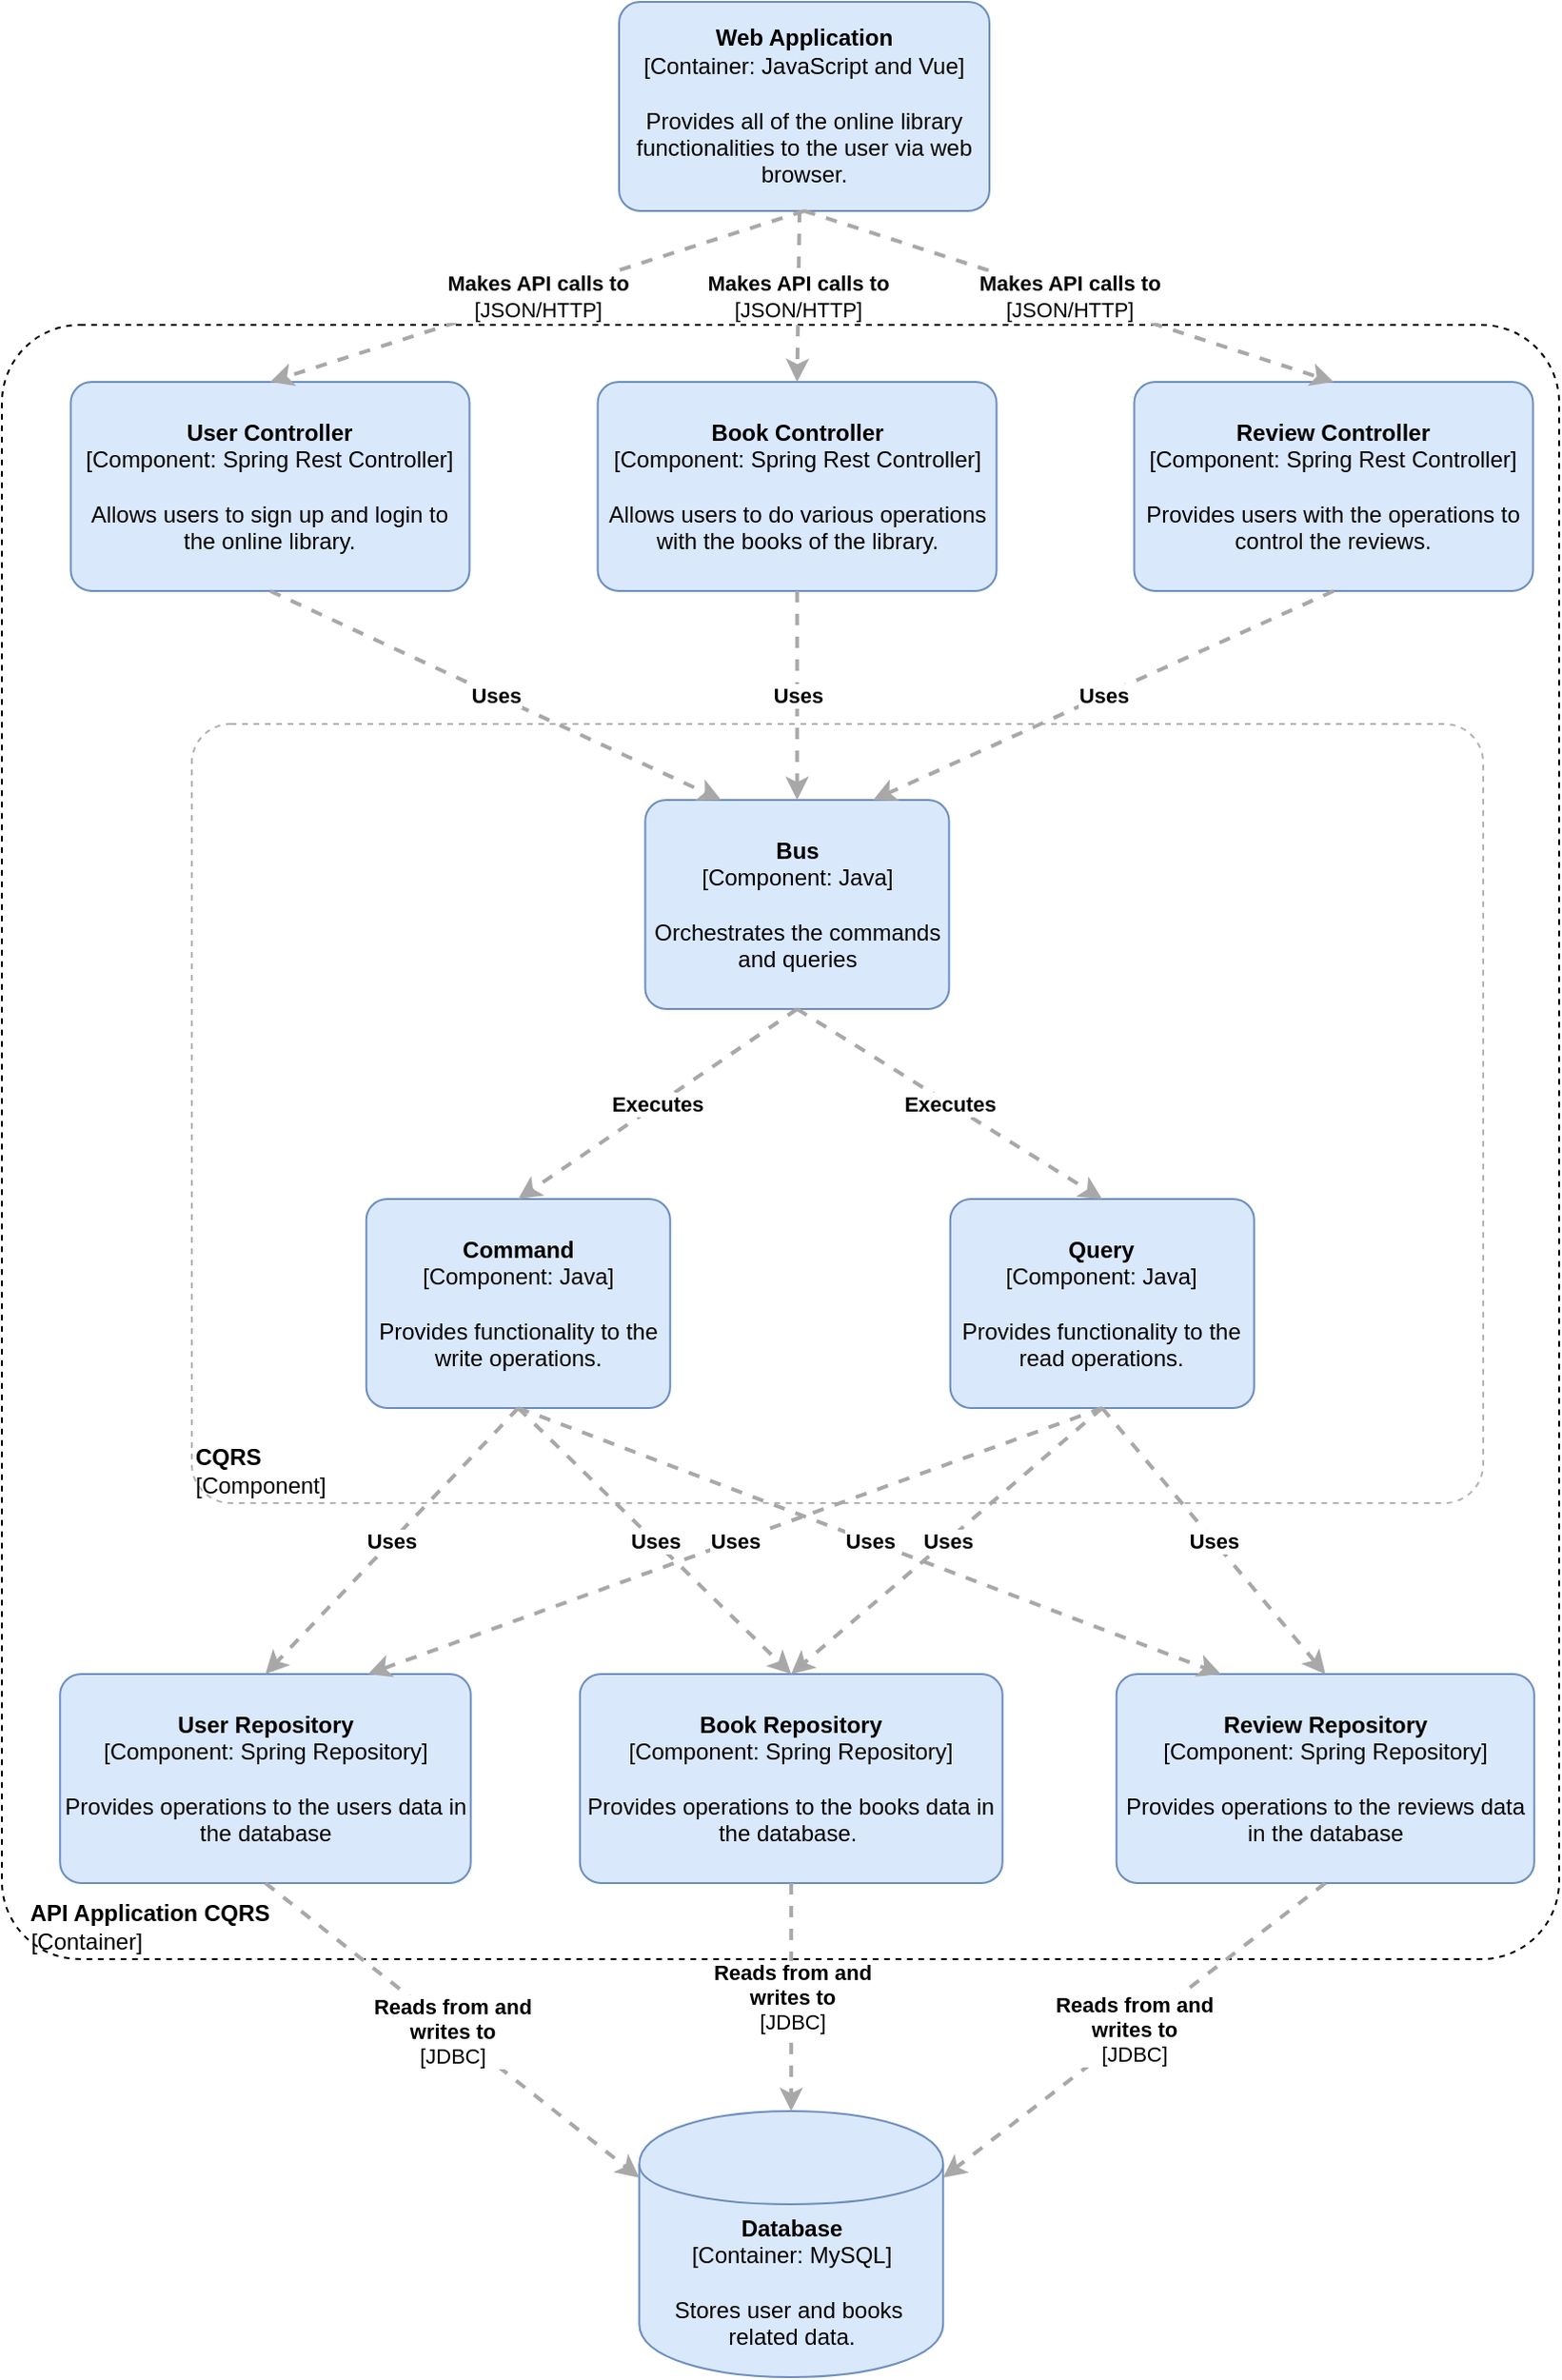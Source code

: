 <mxfile version="13.1.14" type="device"><diagram id="uTKBzoCVRwMpdwbcTj_k" name="Page-1"><mxGraphModel dx="1422" dy="794" grid="1" gridSize="10" guides="1" tooltips="1" connect="1" arrows="1" fold="1" page="1" pageScale="1" pageWidth="850" pageHeight="1100" math="0" shadow="0"><root><mxCell id="0"/><mxCell id="1" parent="0"/><mxCell id="_7HikPZ5ALkjJreOeqb0-35" value="&lt;div style=&quot;text-align: left&quot;&gt;name&lt;/div&gt;&lt;div style=&quot;text-align: left&quot;&gt;[applicationAndVersion]&lt;/div&gt;" style="rounded=1;whiteSpace=wrap;html=1;labelBackgroundColor=none;fillColor=#ffffff;fontColor=#000000;align=left;arcSize=5;strokeColor=#000000;verticalAlign=bottom;points=[[0.25,0,0],[0.5,0,0],[0.75,0,0],[1,0.25,0],[1,0.5,0],[1,0.75,0],[0.75,1,0],[0.5,1,0],[0.25,1,0],[0,0.75,0],[0,0.5,0],[0,0.25,0]];" vertex="1" parent="1"><mxGeometry x="520" y="530" width="200" height="170" as="geometry"/></mxCell><mxCell id="4tXFm0WBIdVFoUEucvA2-1" value="&lt;b&gt;Web Application&lt;/b&gt;&lt;br&gt;&lt;div&gt;[Container:&amp;nbsp;JavaScript and Vue]&lt;/div&gt;&lt;br&gt;&lt;div&gt;Provides all of the online library functionalities to the user via web browser.&lt;/div&gt;" style="rounded=1;whiteSpace=wrap;html=1;labelBackgroundColor=none;fillColor=#dae8fc;fontColor=#000000;align=center;arcSize=10;strokeColor=#6c8ebf;points=[[0.25,0,0],[0.5,0,0],[0.75,0,0],[1,0.25,0],[1,0.5,0],[1,0.75,0],[0.75,1,0],[0.5,1,0],[0.25,1,0],[0,0.75,0],[0,0.5,0],[0,0.25,0]];" parent="1" vertex="1"><mxGeometry x="345" y="10" width="195" height="110" as="geometry"/></mxCell><mxCell id="4tXFm0WBIdVFoUEucvA2-2" value="&lt;div style=&quot;text-align: left&quot;&gt;&lt;span style=&quot;text-align: center&quot;&gt;&lt;b&gt;&amp;nbsp; &amp;nbsp; API Application CQRS&lt;/b&gt;&lt;/span&gt;&lt;/div&gt;&lt;div style=&quot;text-align: left&quot;&gt;&lt;span style=&quot;text-align: center&quot;&gt;&amp;nbsp; &amp;nbsp; [Container]&lt;/span&gt;&lt;/div&gt;" style="rounded=1;whiteSpace=wrap;html=1;labelBackgroundColor=none;fillColor=#ffffff;fontColor=#000000;align=left;arcSize=5;strokeColor=#000000;verticalAlign=bottom;points=[[0.25,0,0],[0.5,0,0],[0.75,0,0],[1,0.25,0],[1,0.5,0],[1,0.75,0],[0.75,1,0],[0.5,1,0],[0.25,1,0],[0,0.75,0],[0,0.5,0],[0,0.25,0]];dashed=1;" parent="1" vertex="1"><mxGeometry x="20" y="180" width="820" height="860" as="geometry"/></mxCell><mxCell id="4tXFm0WBIdVFoUEucvA2-3" value="&lt;span&gt;&lt;b&gt;User Controller&lt;/b&gt;&lt;/span&gt;&lt;br&gt;&lt;div&gt;[Component:&amp;nbsp;&lt;span&gt;Spring Rest Controller&lt;/span&gt;&lt;span&gt;]&lt;/span&gt;&lt;/div&gt;&lt;br&gt;&lt;div&gt;Allows users to sign up and login to the online library.&lt;/div&gt;" style="rounded=1;whiteSpace=wrap;html=1;labelBackgroundColor=none;fillColor=#dae8fc;fontColor=#000000;align=center;arcSize=10;strokeColor=#6c8ebf;points=[[0.25,0,0],[0.5,0,0],[0.75,0,0],[1,0.25,0],[1,0.5,0],[1,0.75,0],[0.75,1,0],[0.5,1,0],[0.25,1,0],[0,0.75,0],[0,0.5,0],[0,0.25,0]];" parent="1" vertex="1"><mxGeometry x="56.25" y="210" width="210" height="110" as="geometry"/></mxCell><mxCell id="4tXFm0WBIdVFoUEucvA2-4" value="&lt;span&gt;&lt;b&gt;Book Controller&lt;/b&gt;&lt;/span&gt;&lt;br&gt;&lt;div&gt;[Component:&amp;nbsp;Spring Rest Controller&lt;span&gt;]&lt;/span&gt;&lt;/div&gt;&lt;br&gt;&lt;div&gt;Allows users to do various operations with the books of the library.&lt;/div&gt;" style="rounded=1;whiteSpace=wrap;html=1;labelBackgroundColor=none;fillColor=#dae8fc;fontColor=#000000;align=center;arcSize=10;strokeColor=#6c8ebf;points=[[0.25,0,0],[0.5,0,0],[0.75,0,0],[1,0.25,0],[1,0.5,0],[1,0.75,0],[0.75,1,0],[0.5,1,0],[0.25,1,0],[0,0.75,0],[0,0.5,0],[0,0.25,0]];" parent="1" vertex="1"><mxGeometry x="333.75" y="210" width="210" height="110" as="geometry"/></mxCell><mxCell id="4tXFm0WBIdVFoUEucvA2-5" value="&lt;b&gt;Review Controller&lt;/b&gt;&lt;div&gt;[Component:&amp;nbsp;Spring Rest Controller]&lt;/div&gt;&lt;br&gt;&lt;div&gt;Provides users with the operations to control the reviews.&lt;/div&gt;" style="rounded=1;whiteSpace=wrap;html=1;labelBackgroundColor=none;fillColor=#dae8fc;fontColor=#000000;align=center;arcSize=10;strokeColor=#6c8ebf;points=[[0.25,0,0],[0.5,0,0],[0.75,0,0],[1,0.25,0],[1,0.5,0],[1,0.75,0],[0.75,1,0],[0.5,1,0],[0.25,1,0],[0,0.75,0],[0,0.5,0],[0,0.25,0]];" parent="1" vertex="1"><mxGeometry x="616.25" y="210" width="210" height="110" as="geometry"/></mxCell><mxCell id="_7HikPZ5ALkjJreOeqb0-3" value="&lt;b&gt;User Repository&lt;/b&gt;&lt;br&gt;&lt;div&gt;[Component:&amp;nbsp;&lt;span&gt;Spring Repository&lt;/span&gt;&lt;span&gt;]&lt;/span&gt;&lt;/div&gt;&lt;br&gt;&lt;div&gt;Provides operations to the users data in the database&lt;/div&gt;" style="rounded=1;whiteSpace=wrap;html=1;labelBackgroundColor=none;fillColor=#dae8fc;fontColor=#000000;align=center;arcSize=10;strokeColor=#6c8ebf;points=[[0.25,0,0],[0.5,0,0],[0.75,0,0],[1,0.25,0],[1,0.5,0],[1,0.75,0],[0.75,1,0],[0.5,1,0],[0.25,1,0],[0,0.75,0],[0,0.5,0],[0,0.25,0]];" vertex="1" parent="1"><mxGeometry x="50.63" y="890" width="216.25" height="110" as="geometry"/></mxCell><mxCell id="_7HikPZ5ALkjJreOeqb0-5" value="&lt;span&gt;&lt;b&gt;Book Repository&lt;/b&gt;&lt;/span&gt;&lt;br&gt;&lt;div&gt;[Component:&amp;nbsp;&lt;span&gt;Spring Repository&lt;/span&gt;&lt;span&gt;]&lt;/span&gt;&lt;/div&gt;&lt;br&gt;&lt;div&gt;Provides operations to the books data in the database.&amp;nbsp;&lt;/div&gt;" style="rounded=1;whiteSpace=wrap;html=1;labelBackgroundColor=none;fillColor=#dae8fc;fontColor=#000000;align=center;arcSize=10;strokeColor=#6c8ebf;points=[[0.25,0,0],[0.5,0,0],[0.75,0,0],[1,0.25,0],[1,0.5,0],[1,0.75,0],[0.75,1,0],[0.5,1,0],[0.25,1,0],[0,0.75,0],[0,0.5,0],[0,0.25,0]];" vertex="1" parent="1"><mxGeometry x="324.38" y="890" width="222.5" height="110" as="geometry"/></mxCell><mxCell id="_7HikPZ5ALkjJreOeqb0-6" value="&lt;span&gt;&lt;b&gt;Review Repository&lt;/b&gt;&lt;/span&gt;&lt;br&gt;&lt;div&gt;[Component:&amp;nbsp;&lt;span&gt;Spring Repository&lt;/span&gt;&lt;span&gt;]&lt;/span&gt;&lt;/div&gt;&lt;br&gt;&lt;div&gt;Provides operations to the reviews data in the database&lt;/div&gt;" style="rounded=1;whiteSpace=wrap;html=1;labelBackgroundColor=none;fillColor=#dae8fc;fontColor=#000000;align=center;arcSize=10;strokeColor=#6c8ebf;points=[[0.25,0,0],[0.5,0,0],[0.75,0,0],[1,0.25,0],[1,0.5,0],[1,0.75,0],[0.75,1,0],[0.5,1,0],[0.25,1,0],[0,0.75,0],[0,0.5,0],[0,0.25,0]];" vertex="1" parent="1"><mxGeometry x="606.88" y="890" width="220" height="110" as="geometry"/></mxCell><mxCell id="_7HikPZ5ALkjJreOeqb0-7" value="&lt;span&gt;&lt;b&gt;Database&lt;/b&gt;&lt;/span&gt;&lt;div&gt;[Container:&amp;nbsp;MySQL]&lt;/div&gt;&lt;br&gt;&lt;div&gt;Stores user and books&amp;nbsp; related data.&lt;/div&gt;" style="shape=cylinder;whiteSpace=wrap;html=1;boundedLbl=1;rounded=0;labelBackgroundColor=none;fillColor=#dae8fc;fontSize=12;fontColor=#000000;align=center;strokeColor=#6c8ebf;points=[[0.5,0,0],[1,0.25,0],[1,0.5,0],[1,0.75,0],[0.5,1,0],[0,0.75,0],[0,0.5,0],[0,0.25,0]];" vertex="1" parent="1"><mxGeometry x="355.63" y="1120" width="160" height="140" as="geometry"/></mxCell><mxCell id="_7HikPZ5ALkjJreOeqb0-8" value="&lt;div style=&quot;text-align: left&quot;&gt;&lt;div style=&quot;text-align: center&quot;&gt;&lt;b&gt;Makes API calls to&lt;/b&gt;&lt;/div&gt;&lt;div style=&quot;text-align: center&quot;&gt;[JSON/HTTP]&lt;/div&gt;&lt;/div&gt;" style="edgeStyle=none;rounded=0;html=1;entryX=0.5;entryY=0;jettySize=auto;orthogonalLoop=1;strokeColor=#A8A8A8;strokeWidth=2;fontColor=#000000;jumpStyle=none;dashed=1;exitX=0.5;exitY=1;exitDx=0;exitDy=0;exitPerimeter=0;entryDx=0;entryDy=0;entryPerimeter=0;" edge="1" parent="1" source="4tXFm0WBIdVFoUEucvA2-1" target="4tXFm0WBIdVFoUEucvA2-3"><mxGeometry width="200" relative="1" as="geometry"><mxPoint x="320" y="280" as="sourcePoint"/><mxPoint x="520" y="280" as="targetPoint"/></mxGeometry></mxCell><mxCell id="_7HikPZ5ALkjJreOeqb0-9" value="&lt;div style=&quot;text-align: left&quot;&gt;&lt;div style=&quot;text-align: center&quot;&gt;&lt;div&gt;&lt;b&gt;Makes API calls to&lt;/b&gt;&lt;/div&gt;&lt;div&gt;[JSON/HTTP]&lt;/div&gt;&lt;/div&gt;&lt;/div&gt;" style="edgeStyle=none;rounded=0;html=1;entryX=0.5;entryY=0;jettySize=auto;orthogonalLoop=1;strokeColor=#A8A8A8;strokeWidth=2;fontColor=#000000;jumpStyle=none;dashed=1;entryDx=0;entryDy=0;entryPerimeter=0;" edge="1" parent="1" target="4tXFm0WBIdVFoUEucvA2-4"><mxGeometry width="200" relative="1" as="geometry"><mxPoint x="440" y="120" as="sourcePoint"/><mxPoint x="520" y="280" as="targetPoint"/></mxGeometry></mxCell><mxCell id="_7HikPZ5ALkjJreOeqb0-10" value="&lt;div style=&quot;text-align: left&quot;&gt;&lt;div style=&quot;text-align: center&quot;&gt;&lt;div&gt;&lt;b&gt;Makes API calls to&lt;/b&gt;&lt;/div&gt;&lt;div&gt;[JSON/HTTP]&lt;/div&gt;&lt;/div&gt;&lt;/div&gt;" style="edgeStyle=none;rounded=0;html=1;entryX=0.5;entryY=0;jettySize=auto;orthogonalLoop=1;strokeColor=#A8A8A8;strokeWidth=2;fontColor=#000000;jumpStyle=none;dashed=1;exitX=0.5;exitY=1;exitDx=0;exitDy=0;exitPerimeter=0;entryDx=0;entryDy=0;entryPerimeter=0;" edge="1" parent="1" source="4tXFm0WBIdVFoUEucvA2-1" target="4tXFm0WBIdVFoUEucvA2-5"><mxGeometry width="200" relative="1" as="geometry"><mxPoint x="560" y="160" as="sourcePoint"/><mxPoint x="760" y="160" as="targetPoint"/></mxGeometry></mxCell><mxCell id="_7HikPZ5ALkjJreOeqb0-25" value="&lt;div style=&quot;text-align: left&quot;&gt;&lt;div style=&quot;text-align: center&quot;&gt;&lt;b&gt;Reads from and&lt;/b&gt;&lt;/div&gt;&lt;div style=&quot;text-align: center&quot;&gt;&lt;b&gt;writes to&lt;/b&gt;&lt;/div&gt;&lt;div style=&quot;text-align: center&quot;&gt;[JDBC]&lt;/div&gt;&lt;/div&gt;" style="edgeStyle=none;rounded=0;html=1;entryX=1;entryY=0.25;jettySize=auto;orthogonalLoop=1;strokeColor=#A8A8A8;strokeWidth=2;fontColor=#000000;jumpStyle=none;dashed=1;exitX=0.5;exitY=1;exitDx=0;exitDy=0;exitPerimeter=0;entryDx=0;entryDy=0;entryPerimeter=0;" edge="1" parent="1" source="_7HikPZ5ALkjJreOeqb0-6" target="_7HikPZ5ALkjJreOeqb0-7"><mxGeometry width="200" relative="1" as="geometry"><mxPoint x="626.25" y="880" as="sourcePoint"/><mxPoint x="826.25" y="880" as="targetPoint"/></mxGeometry></mxCell><mxCell id="_7HikPZ5ALkjJreOeqb0-26" value="&lt;div style=&quot;text-align: left&quot;&gt;&lt;div style=&quot;text-align: center&quot;&gt;&lt;b&gt;Reads from and&lt;/b&gt;&lt;/div&gt;&lt;div style=&quot;text-align: center&quot;&gt;&lt;b&gt;writes to&lt;/b&gt;&lt;/div&gt;&lt;div style=&quot;text-align: center&quot;&gt;[JDBC]&lt;/div&gt;&lt;/div&gt;" style="edgeStyle=none;rounded=0;html=1;entryX=0.5;entryY=0;jettySize=auto;orthogonalLoop=1;strokeColor=#A8A8A8;strokeWidth=2;fontColor=#000000;jumpStyle=none;dashed=1;exitX=0.5;exitY=1;exitDx=0;exitDy=0;exitPerimeter=0;entryDx=0;entryDy=0;entryPerimeter=0;" edge="1" parent="1" source="_7HikPZ5ALkjJreOeqb0-5" target="_7HikPZ5ALkjJreOeqb0-7"><mxGeometry width="200" relative="1" as="geometry"><mxPoint x="358.75" y="820" as="sourcePoint"/><mxPoint x="558.75" y="820" as="targetPoint"/></mxGeometry></mxCell><mxCell id="_7HikPZ5ALkjJreOeqb0-27" value="&lt;div style=&quot;text-align: left&quot;&gt;&lt;div style=&quot;text-align: center&quot;&gt;&lt;b&gt;Reads from and&lt;/b&gt;&lt;/div&gt;&lt;div style=&quot;text-align: center&quot;&gt;&lt;b&gt;writes to&lt;/b&gt;&lt;/div&gt;&lt;div style=&quot;text-align: center&quot;&gt;[JDBC]&lt;/div&gt;&lt;/div&gt;" style="edgeStyle=none;rounded=0;html=1;entryX=0;entryY=0.25;jettySize=auto;orthogonalLoop=1;strokeColor=#A8A8A8;strokeWidth=2;fontColor=#000000;jumpStyle=none;dashed=1;exitX=0.5;exitY=1;exitDx=0;exitDy=0;exitPerimeter=0;entryDx=0;entryDy=0;entryPerimeter=0;" edge="1" parent="1" source="_7HikPZ5ALkjJreOeqb0-3" target="_7HikPZ5ALkjJreOeqb0-7"><mxGeometry width="200" relative="1" as="geometry"><mxPoint x="150" y="800" as="sourcePoint"/><mxPoint x="350" y="800" as="targetPoint"/></mxGeometry></mxCell><mxCell id="_7HikPZ5ALkjJreOeqb0-36" value="&lt;div style=&quot;text-align: left&quot;&gt;&lt;b&gt;CQRS&lt;/b&gt;&lt;/div&gt;&lt;div style=&quot;text-align: left&quot;&gt;[Component]&lt;/div&gt;" style="rounded=1;whiteSpace=wrap;html=1;labelBackgroundColor=none;fillColor=#ffffff;fontColor=#000000;align=left;arcSize=5;strokeColor=#B3B3B3;verticalAlign=bottom;points=[[0.25,0,0],[0.5,0,0],[0.75,0,0],[1,0.25,0],[1,0.5,0],[1,0.75,0],[0.75,1,0],[0.5,1,0],[0.25,1,0],[0,0.75,0],[0,0.5,0],[0,0.25,0]];dashed=1;" vertex="1" parent="1"><mxGeometry x="120" y="390" width="680" height="410" as="geometry"/></mxCell><mxCell id="_7HikPZ5ALkjJreOeqb0-1" value="&lt;span&gt;&lt;b&gt;Command&lt;/b&gt;&lt;/span&gt;&lt;br&gt;&lt;div&gt;[Component: Java&lt;span&gt;]&lt;/span&gt;&lt;/div&gt;&lt;br&gt;&lt;div&gt;Provides functionality to the write operations.&lt;/div&gt;" style="rounded=1;whiteSpace=wrap;html=1;labelBackgroundColor=none;fillColor=#dae8fc;fontColor=#000000;align=center;arcSize=10;strokeColor=#6c8ebf;points=[[0.25,0,0],[0.5,0,0],[0.75,0,0],[1,0.25,0],[1,0.5,0],[1,0.75,0],[0.75,1,0],[0.5,1,0],[0.25,1,0],[0,0.75,0],[0,0.5,0],[0,0.25,0]];" vertex="1" parent="1"><mxGeometry x="211.88" y="640" width="160" height="110.0" as="geometry"/></mxCell><mxCell id="_7HikPZ5ALkjJreOeqb0-2" value="&lt;span&gt;&lt;b&gt;Query&lt;/b&gt;&lt;/span&gt;&lt;br&gt;&lt;div&gt;[Component:&amp;nbsp;&lt;span&gt;Java&lt;/span&gt;&lt;span&gt;]&lt;/span&gt;&lt;/div&gt;&lt;br&gt;&lt;div&gt;Provides functionality to the read operations.&lt;/div&gt;" style="rounded=1;whiteSpace=wrap;html=1;labelBackgroundColor=none;fillColor=#dae8fc;fontColor=#000000;align=center;arcSize=10;strokeColor=#6c8ebf;points=[[0.25,0,0],[0.5,0,0],[0.75,0,0],[1,0.25,0],[1,0.5,0],[1,0.75,0],[0.75,1,0],[0.5,1,0],[0.25,1,0],[0,0.75,0],[0,0.5,0],[0,0.25,0]];" vertex="1" parent="1"><mxGeometry x="519.38" y="640" width="160" height="110.0" as="geometry"/></mxCell><mxCell id="_7HikPZ5ALkjJreOeqb0-29" value="&lt;b&gt;Bus&lt;/b&gt;&lt;br&gt;&lt;div&gt;[Component:&amp;nbsp;&lt;span&gt;Java&lt;/span&gt;&lt;span&gt;]&lt;/span&gt;&lt;/div&gt;&lt;br&gt;&lt;div&gt;Orchestrates the commands and queries&lt;/div&gt;" style="rounded=1;whiteSpace=wrap;html=1;labelBackgroundColor=none;fillColor=#dae8fc;fontColor=#000000;align=center;arcSize=10;strokeColor=#6c8ebf;points=[[0.25,0,0],[0.5,0,0],[0.75,0,0],[1,0.25,0],[1,0.5,0],[1,0.75,0],[0.75,1,0],[0.5,1,0],[0.25,1,0],[0,0.75,0],[0,0.5,0],[0,0.25,0]];" vertex="1" parent="1"><mxGeometry x="358.75" y="430" width="160" height="110.0" as="geometry"/></mxCell><mxCell id="_7HikPZ5ALkjJreOeqb0-33" value="&lt;div style=&quot;text-align: left&quot;&gt;&lt;div style=&quot;text-align: center&quot;&gt;&lt;b&gt;Executes&lt;/b&gt;&lt;/div&gt;&lt;/div&gt;" style="edgeStyle=none;rounded=0;html=1;entryX=0.5;entryY=0;jettySize=auto;orthogonalLoop=1;strokeColor=#A8A8A8;strokeWidth=2;fontColor=#000000;jumpStyle=none;dashed=1;exitX=0.5;exitY=1;exitDx=0;exitDy=0;exitPerimeter=0;entryDx=0;entryDy=0;entryPerimeter=0;" edge="1" parent="1" source="_7HikPZ5ALkjJreOeqb0-29" target="_7HikPZ5ALkjJreOeqb0-1"><mxGeometry width="200" relative="1" as="geometry"><mxPoint x="403.12" y="560" as="sourcePoint"/><mxPoint x="269.995" y="680" as="targetPoint"/></mxGeometry></mxCell><mxCell id="_7HikPZ5ALkjJreOeqb0-34" value="&lt;div style=&quot;text-align: left&quot;&gt;&lt;div style=&quot;text-align: center&quot;&gt;&lt;b&gt;Executes&lt;/b&gt;&lt;/div&gt;&lt;/div&gt;" style="edgeStyle=none;rounded=0;html=1;entryX=0.5;entryY=0;jettySize=auto;orthogonalLoop=1;strokeColor=#A8A8A8;strokeWidth=2;fontColor=#000000;jumpStyle=none;dashed=1;exitX=0.5;exitY=1;exitDx=0;exitDy=0;exitPerimeter=0;entryDx=0;entryDy=0;entryPerimeter=0;" edge="1" parent="1" source="_7HikPZ5ALkjJreOeqb0-29" target="_7HikPZ5ALkjJreOeqb0-2"><mxGeometry width="200" relative="1" as="geometry"><mxPoint x="448.75" y="570" as="sourcePoint"/><mxPoint x="301.88" y="670" as="targetPoint"/></mxGeometry></mxCell><mxCell id="_7HikPZ5ALkjJreOeqb0-19" value="&lt;div style=&quot;text-align: left&quot;&gt;&lt;div style=&quot;text-align: center&quot;&gt;&lt;b&gt;Uses&lt;/b&gt;&lt;/div&gt;&lt;/div&gt;" style="edgeStyle=none;rounded=0;html=1;entryX=0.5;entryY=0;jettySize=auto;orthogonalLoop=1;strokeColor=#A8A8A8;strokeWidth=2;fontColor=#000000;jumpStyle=none;dashed=1;exitX=0.5;exitY=1;exitDx=0;exitDy=0;exitPerimeter=0;entryDx=0;entryDy=0;entryPerimeter=0;" edge="1" parent="1" source="_7HikPZ5ALkjJreOeqb0-1" target="_7HikPZ5ALkjJreOeqb0-3"><mxGeometry width="200" relative="1" as="geometry"><mxPoint x="240" y="590" as="sourcePoint"/><mxPoint x="440" y="590" as="targetPoint"/></mxGeometry></mxCell><mxCell id="_7HikPZ5ALkjJreOeqb0-20" value="&lt;div style=&quot;text-align: left&quot;&gt;&lt;div style=&quot;text-align: center&quot;&gt;&lt;b&gt;Uses&lt;/b&gt;&lt;/div&gt;&lt;/div&gt;" style="edgeStyle=none;rounded=0;html=1;entryX=0.5;entryY=0;jettySize=auto;orthogonalLoop=1;strokeColor=#A8A8A8;strokeWidth=2;fontColor=#000000;jumpStyle=none;dashed=1;exitX=0.5;exitY=1;exitDx=0;exitDy=0;exitPerimeter=0;entryDx=0;entryDy=0;entryPerimeter=0;" edge="1" parent="1" source="_7HikPZ5ALkjJreOeqb0-1" target="_7HikPZ5ALkjJreOeqb0-5"><mxGeometry width="200" relative="1" as="geometry"><mxPoint x="320" y="580" as="sourcePoint"/><mxPoint x="520" y="580" as="targetPoint"/></mxGeometry></mxCell><mxCell id="_7HikPZ5ALkjJreOeqb0-21" value="&lt;div style=&quot;text-align: left&quot;&gt;&lt;div style=&quot;text-align: center&quot;&gt;&lt;b&gt;Uses&lt;/b&gt;&lt;/div&gt;&lt;/div&gt;" style="edgeStyle=none;rounded=0;html=1;entryX=0.25;entryY=0;jettySize=auto;orthogonalLoop=1;strokeColor=#A8A8A8;strokeWidth=2;fontColor=#000000;jumpStyle=none;dashed=1;exitX=0.5;exitY=1;exitDx=0;exitDy=0;exitPerimeter=0;entryDx=0;entryDy=0;entryPerimeter=0;" edge="1" parent="1" source="_7HikPZ5ALkjJreOeqb0-1" target="_7HikPZ5ALkjJreOeqb0-6"><mxGeometry width="200" relative="1" as="geometry"><mxPoint x="320" y="580" as="sourcePoint"/><mxPoint x="520" y="580" as="targetPoint"/></mxGeometry></mxCell><mxCell id="_7HikPZ5ALkjJreOeqb0-22" value="&lt;div style=&quot;text-align: left&quot;&gt;&lt;div style=&quot;text-align: center&quot;&gt;&lt;b&gt;Uses&lt;/b&gt;&lt;/div&gt;&lt;/div&gt;" style="edgeStyle=none;rounded=0;html=1;entryX=0.5;entryY=0;jettySize=auto;orthogonalLoop=1;strokeColor=#A8A8A8;strokeWidth=2;fontColor=#000000;jumpStyle=none;dashed=1;exitX=0.5;exitY=1;exitDx=0;exitDy=0;exitPerimeter=0;entryDx=0;entryDy=0;entryPerimeter=0;" edge="1" parent="1" source="_7HikPZ5ALkjJreOeqb0-2" target="_7HikPZ5ALkjJreOeqb0-6"><mxGeometry width="200" relative="1" as="geometry"><mxPoint x="320" y="580" as="sourcePoint"/><mxPoint x="520" y="580" as="targetPoint"/></mxGeometry></mxCell><mxCell id="_7HikPZ5ALkjJreOeqb0-23" value="&lt;div style=&quot;text-align: left&quot;&gt;&lt;div style=&quot;text-align: center&quot;&gt;&lt;b&gt;Uses&lt;/b&gt;&lt;/div&gt;&lt;/div&gt;" style="edgeStyle=none;rounded=0;html=1;entryX=0.5;entryY=0;jettySize=auto;orthogonalLoop=1;strokeColor=#A8A8A8;strokeWidth=2;fontColor=#000000;jumpStyle=none;dashed=1;exitX=0.5;exitY=1;exitDx=0;exitDy=0;exitPerimeter=0;entryDx=0;entryDy=0;entryPerimeter=0;" edge="1" parent="1" source="_7HikPZ5ALkjJreOeqb0-2" target="_7HikPZ5ALkjJreOeqb0-5"><mxGeometry width="200" relative="1" as="geometry"><mxPoint x="320" y="580" as="sourcePoint"/><mxPoint x="520" y="580" as="targetPoint"/></mxGeometry></mxCell><mxCell id="_7HikPZ5ALkjJreOeqb0-24" value="&lt;div style=&quot;text-align: left&quot;&gt;&lt;div style=&quot;text-align: center&quot;&gt;&lt;b&gt;Uses&lt;/b&gt;&lt;/div&gt;&lt;/div&gt;" style="edgeStyle=none;rounded=0;html=1;jettySize=auto;orthogonalLoop=1;strokeColor=#A8A8A8;strokeWidth=2;fontColor=#000000;jumpStyle=none;dashed=1;exitX=0.5;exitY=1;exitDx=0;exitDy=0;exitPerimeter=0;entryX=0.75;entryY=0;entryDx=0;entryDy=0;entryPerimeter=0;" edge="1" parent="1" source="_7HikPZ5ALkjJreOeqb0-2" target="_7HikPZ5ALkjJreOeqb0-3"><mxGeometry width="200" relative="1" as="geometry"><mxPoint x="320" y="580" as="sourcePoint"/><mxPoint x="520" y="580" as="targetPoint"/></mxGeometry></mxCell><mxCell id="_7HikPZ5ALkjJreOeqb0-30" value="&lt;div style=&quot;text-align: left&quot;&gt;&lt;div style=&quot;text-align: center&quot;&gt;&lt;b&gt;Uses&lt;/b&gt;&lt;/div&gt;&lt;/div&gt;" style="edgeStyle=none;rounded=0;html=1;entryX=0.25;entryY=0;jettySize=auto;orthogonalLoop=1;strokeColor=#A8A8A8;strokeWidth=2;fontColor=#000000;jumpStyle=none;dashed=1;exitX=0.5;exitY=1;exitDx=0;exitDy=0;exitPerimeter=0;entryDx=0;entryDy=0;entryPerimeter=0;" edge="1" parent="1" source="4tXFm0WBIdVFoUEucvA2-3" target="_7HikPZ5ALkjJreOeqb0-29"><mxGeometry width="200" relative="1" as="geometry"><mxPoint x="211.88" y="380" as="sourcePoint"/><mxPoint x="78.755" y="500" as="targetPoint"/></mxGeometry></mxCell><mxCell id="_7HikPZ5ALkjJreOeqb0-31" value="&lt;div style=&quot;text-align: left&quot;&gt;&lt;div style=&quot;text-align: center&quot;&gt;&lt;b&gt;Uses&lt;/b&gt;&lt;/div&gt;&lt;/div&gt;" style="edgeStyle=none;rounded=0;html=1;entryX=0.5;entryY=0;jettySize=auto;orthogonalLoop=1;strokeColor=#A8A8A8;strokeWidth=2;fontColor=#000000;jumpStyle=none;dashed=1;exitX=0.5;exitY=1;exitDx=0;exitDy=0;exitPerimeter=0;entryDx=0;entryDy=0;entryPerimeter=0;" edge="1" parent="1" source="4tXFm0WBIdVFoUEucvA2-4" target="_7HikPZ5ALkjJreOeqb0-29"><mxGeometry width="200" relative="1" as="geometry"><mxPoint x="558.12" y="330" as="sourcePoint"/><mxPoint x="424.995" y="450" as="targetPoint"/></mxGeometry></mxCell><mxCell id="_7HikPZ5ALkjJreOeqb0-32" value="&lt;div style=&quot;text-align: left&quot;&gt;&lt;div style=&quot;text-align: center&quot;&gt;&lt;b&gt;Uses&lt;/b&gt;&lt;/div&gt;&lt;/div&gt;" style="edgeStyle=none;rounded=0;html=1;entryX=0.75;entryY=0;jettySize=auto;orthogonalLoop=1;strokeColor=#A8A8A8;strokeWidth=2;fontColor=#000000;jumpStyle=none;dashed=1;exitX=0.5;exitY=1;exitDx=0;exitDy=0;exitPerimeter=0;entryDx=0;entryDy=0;entryPerimeter=0;" edge="1" parent="1" source="4tXFm0WBIdVFoUEucvA2-5" target="_7HikPZ5ALkjJreOeqb0-29"><mxGeometry width="200" relative="1" as="geometry"><mxPoint x="648.76" y="320" as="sourcePoint"/><mxPoint x="515.635" y="440" as="targetPoint"/></mxGeometry></mxCell></root></mxGraphModel></diagram></mxfile>